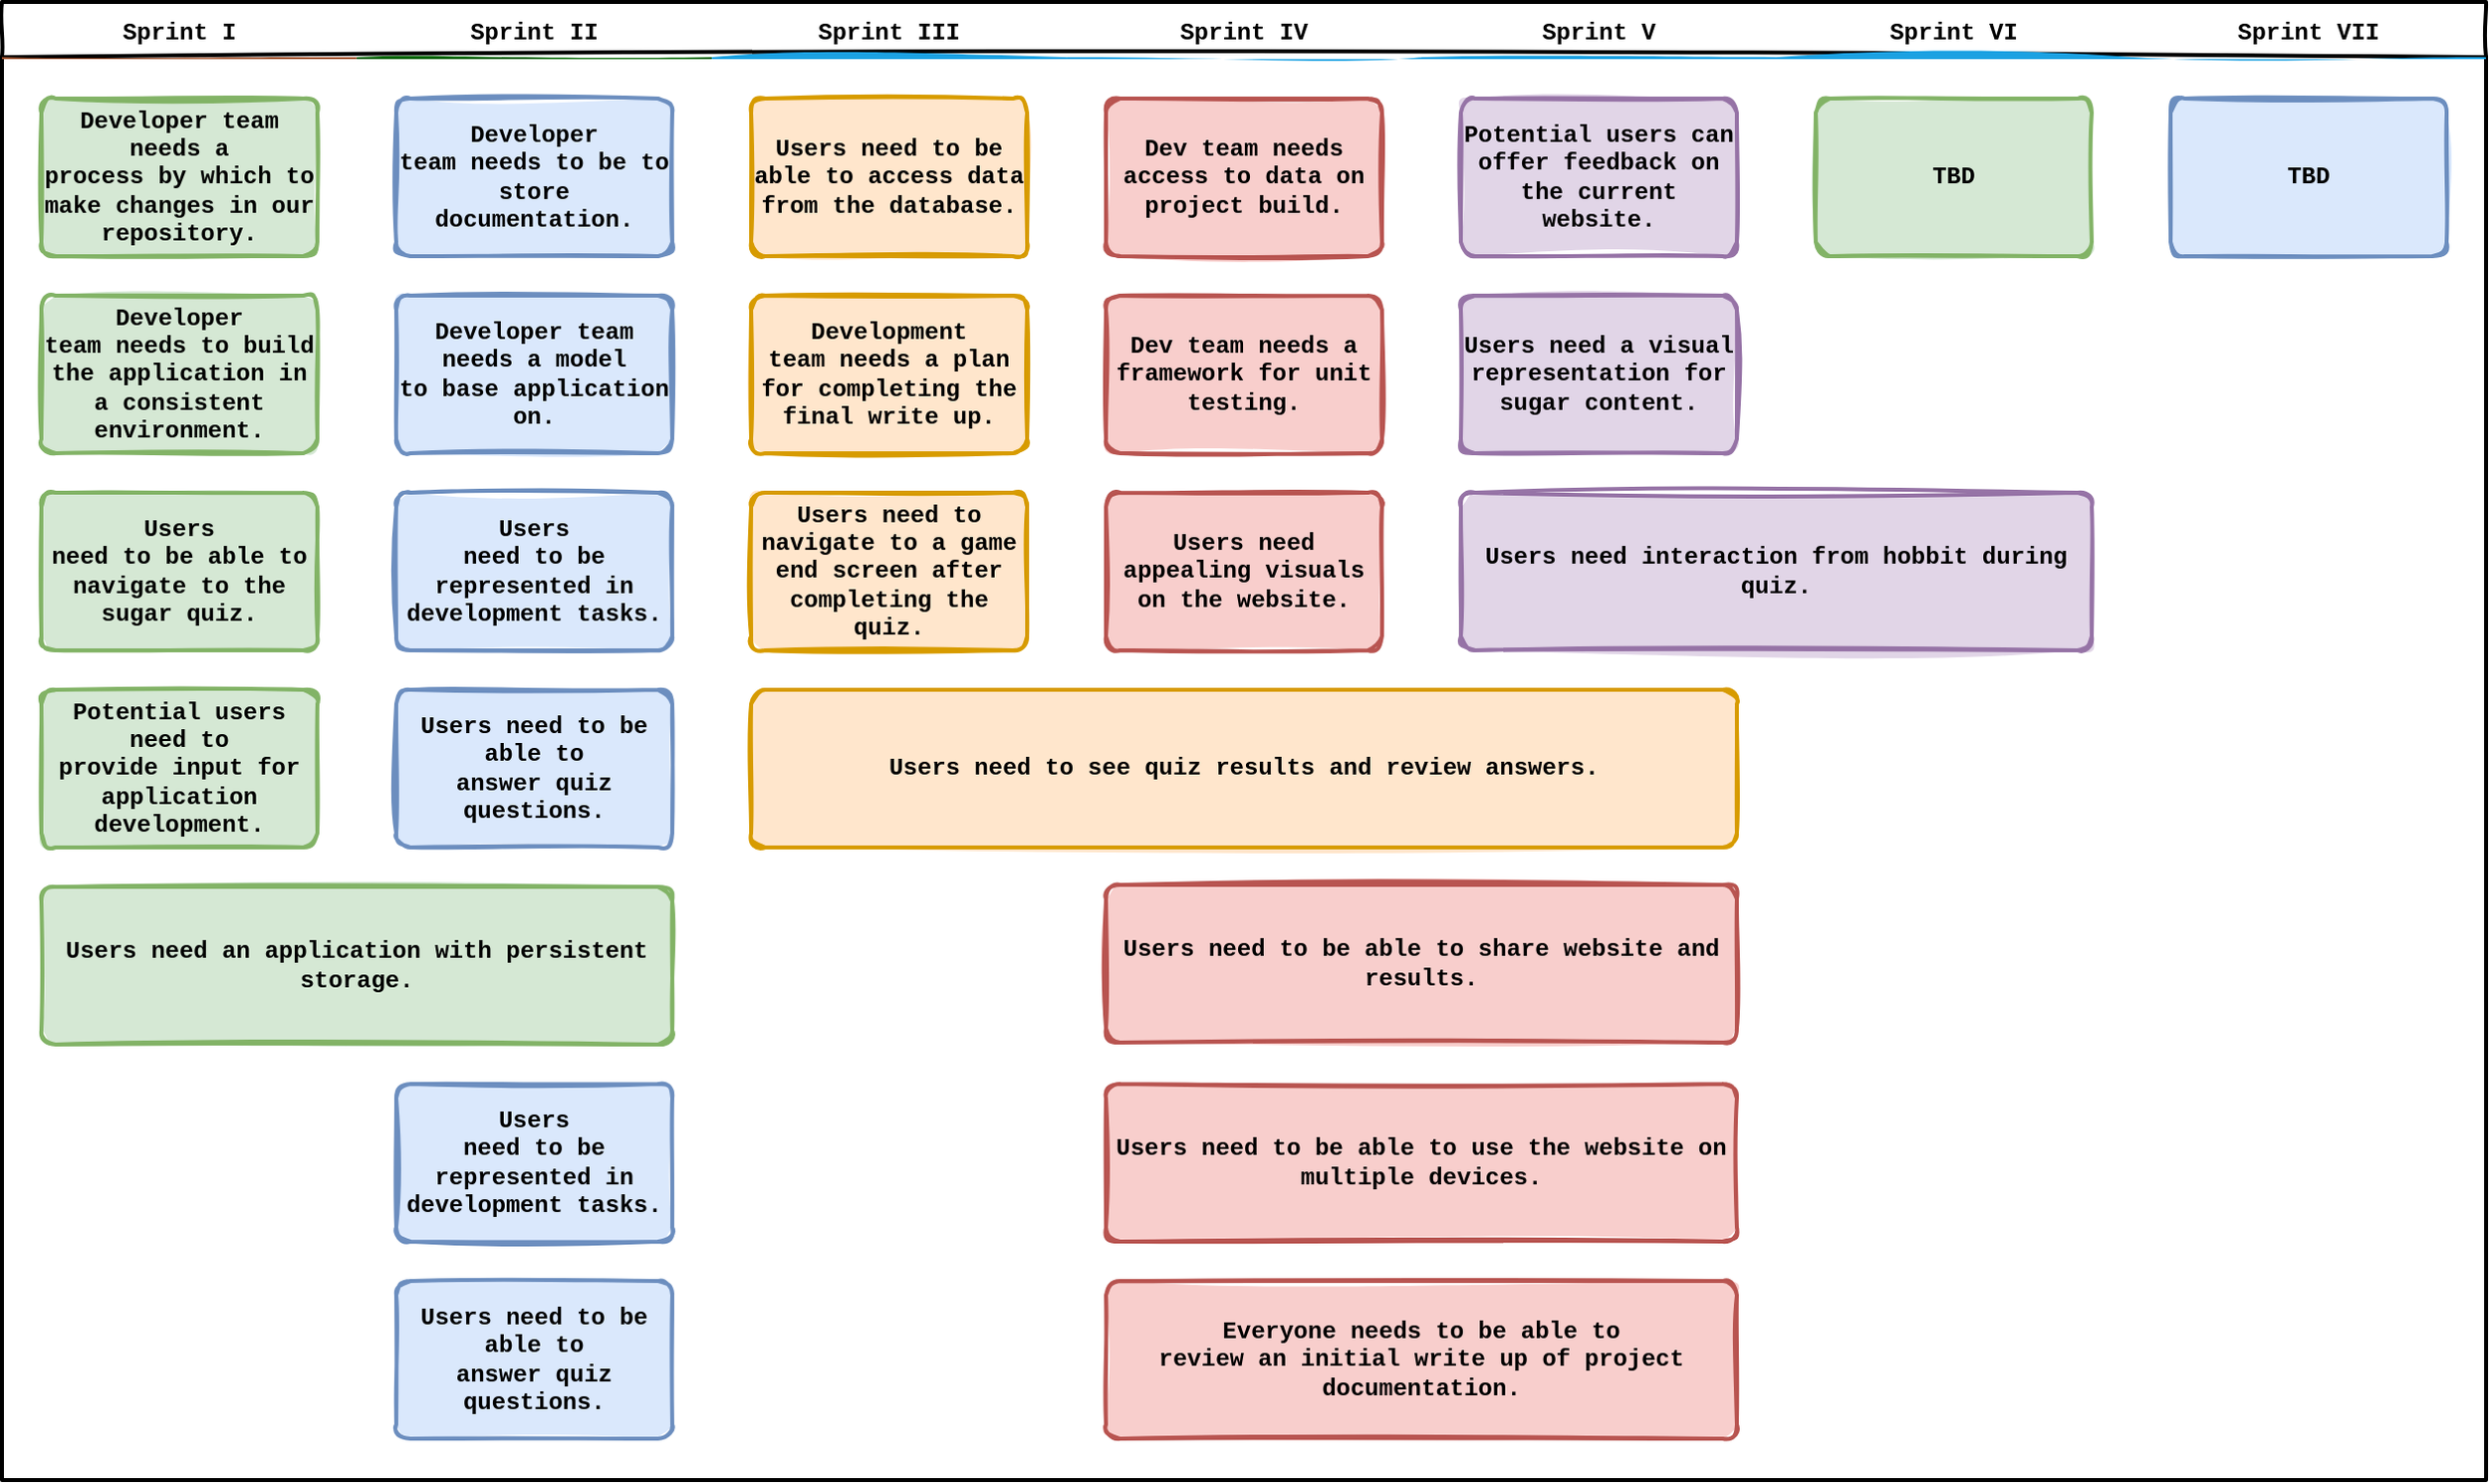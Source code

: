 <mxfile version="14.6.6" type="device"><diagram id="wFE0QG_FPsp0jaGvCLVb" name="Page-1"><mxGraphModel dx="1243" dy="850" grid="1" gridSize="10" guides="1" tooltips="1" connect="1" arrows="1" fold="1" page="1" pageScale="1" pageWidth="850" pageHeight="1100" math="0" shadow="0"><root><mxCell id="0"/><mxCell id="1" parent="0"/><mxCell id="_5mSTuPxr-ZiKRkBDSY7-1" value="" style="swimlane;fontStyle=2;childLayout=stackLayout;horizontal=1;startSize=28;horizontalStack=1;resizeParent=1;resizeParentMax=0;resizeLast=0;collapsible=0;marginBottom=0;swimlaneFillColor=none;fontFamily=Permanent Marker;fontSize=16;points=[];verticalAlign=top;stackBorder=0;resizable=1;strokeWidth=2;sketch=1;disableMultiStroke=1;" parent="1" vertex="1"><mxGeometry x="160" y="80" width="1260" height="750" as="geometry"/></mxCell><object label="Sprint I" status="New" id="_5mSTuPxr-ZiKRkBDSY7-2"><mxCell style="swimlane;strokeWidth=2;fontFamily=Courier New;html=0;startSize=1;verticalAlign=bottom;spacingBottom=5;points=[];childLayout=stackLayout;stackBorder=20;stackSpacing=20;resizeLast=0;resizeParent=1;horizontalStack=0;collapsible=0;sketch=1;strokeColor=none;fillStyle=solid;fillColor=#A0522D;" parent="_5mSTuPxr-ZiKRkBDSY7-1" vertex="1"><mxGeometry y="28" width="180" height="722" as="geometry"/></mxCell></object><object label="&lt;font style=&quot;font-size: 12px&quot;&gt;&lt;span&gt;Developer team needs a&lt;br&gt;     process by which to make changes in our repository.&lt;br&gt;&lt;/span&gt;&lt;/font&gt;" placeholders="1" id="_5mSTuPxr-ZiKRkBDSY7-3"><mxCell style="whiteSpace=wrap;html=1;strokeWidth=2;fillColor=#d5e8d4;fontStyle=1;spacingTop=0;rounded=1;arcSize=9;points=[];sketch=1;fontFamily=Courier New;hachureGap=8;fillWeight=1;strokeColor=#82b366;fillStyle=solid;" parent="_5mSTuPxr-ZiKRkBDSY7-2" vertex="1"><mxGeometry x="20" y="21" width="140" height="80" as="geometry"/></mxCell></object><object label="Developer&lt;br&gt;team needs to build the application in a consistent environment." placeholders="1" id="_5mSTuPxr-ZiKRkBDSY7-4"><mxCell style="whiteSpace=wrap;html=1;strokeWidth=2;fillColor=#d5e8d4;fontStyle=1;spacingTop=0;rounded=1;arcSize=9;points=[];sketch=1;fontFamily=Courier New;hachureGap=8;fillWeight=1;strokeColor=#82b366;fillStyle=solid;" parent="_5mSTuPxr-ZiKRkBDSY7-2" vertex="1"><mxGeometry x="20" y="121" width="140" height="80" as="geometry"/></mxCell></object><object label="Users&lt;br&gt;need to be able to navigate to the sugar quiz." placeholders="1" id="_5mSTuPxr-ZiKRkBDSY7-5"><mxCell style="whiteSpace=wrap;html=1;strokeWidth=2;fillColor=#d5e8d4;fontStyle=1;spacingTop=0;rounded=1;arcSize=9;points=[];sketch=1;fontFamily=Courier New;hachureGap=8;fillWeight=1;strokeColor=#82b366;fillStyle=solid;" parent="_5mSTuPxr-ZiKRkBDSY7-2" vertex="1"><mxGeometry x="20" y="221" width="140" height="80" as="geometry"/></mxCell></object><object label="&lt;span&gt;Potential users need to&lt;br&gt;     provide input for application development.&lt;br&gt;&lt;/span&gt;" placeholders="1" id="hzokEQ0apqbDC5ZF1zKa-46"><mxCell style="whiteSpace=wrap;html=1;strokeWidth=2;fillColor=#d5e8d4;fontStyle=1;spacingTop=0;rounded=1;arcSize=9;points=[];sketch=1;fontFamily=Courier New;hachureGap=8;fillWeight=1;strokeColor=#82b366;fillStyle=solid;" parent="_5mSTuPxr-ZiKRkBDSY7-2" vertex="1"><mxGeometry x="20" y="321" width="140" height="80" as="geometry"/></mxCell></object><object label="Sprint II" status="In progress" id="_5mSTuPxr-ZiKRkBDSY7-6"><mxCell style="swimlane;strokeWidth=2;fontFamily=Courier New;html=0;startSize=1;verticalAlign=bottom;spacingBottom=5;points=[];childLayout=stackLayout;stackBorder=20;stackSpacing=20;resizeLast=0;resizeParent=1;horizontalStack=0;collapsible=0;sketch=1;strokeColor=none;fillStyle=solid;fillColor=#006600;" parent="_5mSTuPxr-ZiKRkBDSY7-1" vertex="1"><mxGeometry x="180" y="28" width="180" height="722" as="geometry"/></mxCell></object><object label="&lt;font style=&quot;font-size: 12px&quot;&gt;Developer&lt;br/&gt;team needs to be to store documentation.&lt;br&gt;&lt;/font&gt;" placeholders="1" id="_5mSTuPxr-ZiKRkBDSY7-7"><mxCell style="whiteSpace=wrap;html=1;strokeWidth=2;fillColor=#dae8fc;fontStyle=1;spacingTop=0;rounded=1;arcSize=9;points=[];sketch=1;fontFamily=Courier New;hachureGap=8;fillWeight=1;strokeColor=#6c8ebf;align=center;fillStyle=solid;" parent="_5mSTuPxr-ZiKRkBDSY7-6" vertex="1"><mxGeometry x="20" y="21" width="140" height="80" as="geometry"/></mxCell></object><object label="&lt;font&gt;&lt;span&gt;&lt;font style=&quot;font-size: 12px&quot;&gt;Developer team needs a model&lt;br&gt;     to base application on.&lt;br&gt;&lt;/font&gt;&lt;/span&gt;&lt;/font&gt;" placeholders="1" id="i4JEPYIXqA7OoXjIHl6u-21"><mxCell style="whiteSpace=wrap;html=1;strokeWidth=2;fillColor=#dae8fc;fontStyle=1;spacingTop=0;rounded=1;arcSize=9;points=[];sketch=1;fontFamily=Courier New;hachureGap=8;fillWeight=1;strokeColor=#6c8ebf;align=center;fillStyle=solid;" vertex="1" parent="_5mSTuPxr-ZiKRkBDSY7-6"><mxGeometry x="20" y="121" width="140" height="80" as="geometry"/></mxCell></object><object label="&lt;font style=&quot;font-size: 12px&quot;&gt;Users&lt;br/&gt;need to be represented in development tasks.&lt;br&gt;&lt;/font&gt;" placeholders="1" id="i4JEPYIXqA7OoXjIHl6u-20"><mxCell style="whiteSpace=wrap;html=1;strokeWidth=2;fillColor=#dae8fc;fontStyle=1;spacingTop=0;rounded=1;arcSize=9;points=[];sketch=1;fontFamily=Courier New;hachureGap=8;fillWeight=1;strokeColor=#6c8ebf;align=center;fillStyle=solid;" vertex="1" parent="_5mSTuPxr-ZiKRkBDSY7-6"><mxGeometry x="20" y="221" width="140" height="80" as="geometry"/></mxCell></object><object label="&lt;font&gt;&lt;span&gt;&lt;font style=&quot;font-size: 12px&quot;&gt;Users need to be able to&lt;br&gt;     answer quiz questions.&lt;br&gt;&lt;/font&gt;&lt;/span&gt;&lt;/font&gt;" placeholders="1" id="i4JEPYIXqA7OoXjIHl6u-19"><mxCell style="whiteSpace=wrap;html=1;strokeWidth=2;fillColor=#dae8fc;fontStyle=1;spacingTop=0;rounded=1;arcSize=9;points=[];sketch=1;fontFamily=Courier New;hachureGap=8;fillWeight=1;strokeColor=#6c8ebf;align=center;fillStyle=solid;" vertex="1" parent="_5mSTuPxr-ZiKRkBDSY7-6"><mxGeometry x="20" y="321" width="140" height="80" as="geometry"/></mxCell></object><object label="&lt;font&gt;&lt;span&gt;&lt;font style=&quot;font-size: 12px&quot;&gt;Developer team needs a model&lt;br&gt;     to base application on.&lt;br&gt;&lt;/font&gt;&lt;/span&gt;&lt;/font&gt;" placeholders="1" id="hzokEQ0apqbDC5ZF1zKa-50"><mxCell style="whiteSpace=wrap;html=1;strokeWidth=2;fontStyle=1;spacingTop=0;rounded=1;arcSize=9;points=[];sketch=1;fontFamily=Courier New;hachureGap=8;fillWeight=1;align=center;fillColor=none;strokeColor=none;noLabel=1;fontColor=none;" parent="_5mSTuPxr-ZiKRkBDSY7-6" vertex="1"><mxGeometry x="20" y="421" width="140" height="80" as="geometry"/></mxCell></object><object label="&lt;font style=&quot;font-size: 12px&quot;&gt;Users&lt;br/&gt;need to be represented in development tasks.&lt;br&gt;&lt;/font&gt;" placeholders="1" id="hzokEQ0apqbDC5ZF1zKa-51"><mxCell style="whiteSpace=wrap;html=1;strokeWidth=2;fontStyle=1;spacingTop=0;rounded=1;arcSize=9;points=[];sketch=1;fontFamily=Courier New;hachureGap=8;fillWeight=1;strokeColor=#6c8ebf;align=center;fillStyle=solid;fillColor=#dae8fc;" parent="_5mSTuPxr-ZiKRkBDSY7-6" vertex="1"><mxGeometry x="20" y="521" width="140" height="80" as="geometry"/></mxCell></object><object label="&lt;font&gt;&lt;span&gt;&lt;font style=&quot;font-size: 12px&quot;&gt;Users need to be able to&lt;br&gt;     answer quiz questions.&lt;br&gt;&lt;/font&gt;&lt;/span&gt;&lt;/font&gt;" placeholders="1" id="hzokEQ0apqbDC5ZF1zKa-52"><mxCell style="whiteSpace=wrap;html=1;strokeWidth=2;fontStyle=1;spacingTop=0;rounded=1;arcSize=9;points=[];sketch=1;fontFamily=Courier New;hachureGap=8;fillWeight=1;strokeColor=#6c8ebf;align=center;fillStyle=solid;fillColor=#dae8fc;" parent="_5mSTuPxr-ZiKRkBDSY7-6" vertex="1"><mxGeometry x="20" y="621" width="140" height="80" as="geometry"/></mxCell></object><object label="Sprint III" status="Completed" id="_5mSTuPxr-ZiKRkBDSY7-9"><mxCell style="swimlane;strokeWidth=2;fontFamily=Courier New;html=0;startSize=1;verticalAlign=bottom;spacingBottom=5;points=[];childLayout=stackLayout;stackBorder=20;stackSpacing=20;resizeLast=0;resizeParent=1;horizontalStack=0;collapsible=0;sketch=1;strokeColor=none;fillStyle=solid;fillColor=#1BA1E2;" parent="_5mSTuPxr-ZiKRkBDSY7-1" vertex="1"><mxGeometry x="360" y="28" width="180" height="722" as="geometry"/></mxCell></object><object label="Users&amp;nbsp;need to be able to access data from the database." placeholders="1" id="_5mSTuPxr-ZiKRkBDSY7-10"><mxCell style="whiteSpace=wrap;html=1;strokeWidth=2;fillColor=#ffe6cc;fontStyle=1;spacingTop=0;rounded=1;arcSize=9;points=[];sketch=1;fontFamily=Courier New;hachureGap=8;fillWeight=1;strokeColor=#d79b00;fillStyle=solid;" parent="_5mSTuPxr-ZiKRkBDSY7-9" vertex="1"><mxGeometry x="20" y="21" width="140" height="80" as="geometry"/></mxCell></object><object label="Development&lt;br/&gt;team needs a plan for completing the final write up." placeholders="1" id="hzokEQ0apqbDC5ZF1zKa-53"><mxCell style="whiteSpace=wrap;html=1;strokeWidth=2;fillColor=#ffe6cc;fontStyle=1;spacingTop=0;rounded=1;arcSize=9;points=[];sketch=1;fontFamily=Courier New;hachureGap=8;fillWeight=1;strokeColor=#d79b00;fillStyle=solid;" parent="_5mSTuPxr-ZiKRkBDSY7-9" vertex="1"><mxGeometry x="20" y="121" width="140" height="80" as="geometry"/></mxCell></object><object label="Users&amp;nbsp;need to navigate to a game end screen after completing the quiz." placeholders="1" id="hzokEQ0apqbDC5ZF1zKa-55"><mxCell style="whiteSpace=wrap;html=1;strokeWidth=2;fillColor=#ffe6cc;fontStyle=1;spacingTop=0;rounded=1;arcSize=9;points=[];sketch=1;fontFamily=Courier New;hachureGap=8;fillWeight=1;strokeColor=#d79b00;fillStyle=solid;" parent="_5mSTuPxr-ZiKRkBDSY7-9" vertex="1"><mxGeometry x="20" y="221" width="140" height="80" as="geometry"/></mxCell></object><object label="Sprint IV" status="Completed" id="hzokEQ0apqbDC5ZF1zKa-7"><mxCell style="swimlane;strokeWidth=2;fontFamily=Courier New;html=0;startSize=1;verticalAlign=bottom;spacingBottom=5;points=[];childLayout=stackLayout;stackBorder=20;stackSpacing=20;resizeLast=0;resizeParent=1;horizontalStack=0;collapsible=0;sketch=1;strokeColor=none;fillStyle=solid;fillColor=#1BA1E2;" parent="_5mSTuPxr-ZiKRkBDSY7-1" vertex="1"><mxGeometry x="540" y="28" width="180" height="722" as="geometry"/></mxCell></object><object label="Dev&amp;nbsp;team needs access to data on project build." placeholders="1" id="hzokEQ0apqbDC5ZF1zKa-8"><mxCell style="whiteSpace=wrap;html=1;strokeWidth=2;fillColor=#f8cecc;fontStyle=1;spacingTop=0;rounded=1;arcSize=9;points=[];sketch=1;fontFamily=Courier New;hachureGap=8;fillWeight=1;strokeColor=#b85450;fillStyle=solid;" parent="hzokEQ0apqbDC5ZF1zKa-7" vertex="1"><mxGeometry x="20" y="21" width="140" height="80" as="geometry"/></mxCell></object><object label="Dev&amp;nbsp;team needs a framework for unit testing." placeholders="1" id="i4JEPYIXqA7OoXjIHl6u-1"><mxCell style="whiteSpace=wrap;html=1;strokeWidth=2;fillColor=#f8cecc;fontStyle=1;spacingTop=0;rounded=1;arcSize=9;points=[];sketch=1;fontFamily=Courier New;hachureGap=8;fillWeight=1;strokeColor=#b85450;fillStyle=solid;" vertex="1" parent="hzokEQ0apqbDC5ZF1zKa-7"><mxGeometry x="20" y="121" width="140" height="80" as="geometry"/></mxCell></object><object label="Users need appealing visuals on the website." placeholders="1" id="i4JEPYIXqA7OoXjIHl6u-2"><mxCell style="whiteSpace=wrap;html=1;strokeWidth=2;fillColor=#f8cecc;fontStyle=1;spacingTop=0;rounded=1;arcSize=9;points=[];sketch=1;fontFamily=Courier New;hachureGap=8;fillWeight=1;strokeColor=#b85450;fillStyle=solid;" vertex="1" parent="hzokEQ0apqbDC5ZF1zKa-7"><mxGeometry x="20" y="221" width="140" height="80" as="geometry"/></mxCell></object><object label="Users&lt;br&gt;need to be able to share website and results." placeholders="1" id="i4JEPYIXqA7OoXjIHl6u-12"><mxCell style="whiteSpace=wrap;html=1;strokeWidth=2;fontStyle=1;spacingTop=0;rounded=1;arcSize=9;points=[];sketch=1;fontFamily=Courier New;hachureGap=8;fillWeight=1;fillColor=none;strokeColor=none;noLabel=1;fontColor=none;" vertex="1" parent="hzokEQ0apqbDC5ZF1zKa-7"><mxGeometry x="20" y="321" width="140" height="80" as="geometry"/></mxCell></object><object label="Sprint V" status="Completed" id="hzokEQ0apqbDC5ZF1zKa-14"><mxCell style="swimlane;strokeWidth=2;fontFamily=Courier New;html=0;startSize=1;verticalAlign=bottom;spacingBottom=5;points=[];childLayout=stackLayout;stackBorder=20;stackSpacing=20;resizeLast=0;resizeParent=1;horizontalStack=0;collapsible=0;sketch=1;strokeColor=none;fillStyle=solid;fillColor=#1BA1E2;" parent="_5mSTuPxr-ZiKRkBDSY7-1" vertex="1"><mxGeometry x="720" y="28" width="180" height="722" as="geometry"/></mxCell></object><object label="Potential users can offer feedback on the current website." placeholders="1" id="hzokEQ0apqbDC5ZF1zKa-15"><mxCell style="whiteSpace=wrap;html=1;strokeWidth=2;fillColor=#e1d5e7;fontStyle=1;spacingTop=0;rounded=1;arcSize=9;points=[];sketch=1;fontFamily=Courier New;hachureGap=8;fillWeight=1;strokeColor=#9673a6;fillStyle=solid;" parent="hzokEQ0apqbDC5ZF1zKa-14" vertex="1"><mxGeometry x="20" y="21" width="140" height="80" as="geometry"/></mxCell></object><object label="Users need a visual representation for sugar content." placeholders="1" id="i4JEPYIXqA7OoXjIHl6u-17"><mxCell style="whiteSpace=wrap;html=1;strokeWidth=2;fillColor=#e1d5e7;fontStyle=1;spacingTop=0;rounded=1;arcSize=9;points=[];sketch=1;fontFamily=Courier New;hachureGap=8;fillWeight=1;strokeColor=#9673a6;fillStyle=solid;" vertex="1" parent="hzokEQ0apqbDC5ZF1zKa-14"><mxGeometry x="20" y="121" width="140" height="80" as="geometry"/></mxCell></object><object label="Sprint VI" status="Completed" id="hzokEQ0apqbDC5ZF1zKa-21"><mxCell style="swimlane;strokeWidth=2;fontFamily=Courier New;html=0;startSize=1;verticalAlign=bottom;spacingBottom=5;points=[];childLayout=stackLayout;stackBorder=20;stackSpacing=20;resizeLast=0;resizeParent=1;horizontalStack=0;collapsible=0;sketch=1;strokeColor=none;fillStyle=solid;fillColor=#1BA1E2;" parent="_5mSTuPxr-ZiKRkBDSY7-1" vertex="1"><mxGeometry x="900" y="28" width="180" height="722" as="geometry"/></mxCell></object><object label="TBD" placeholders="1" id="hzokEQ0apqbDC5ZF1zKa-22"><mxCell style="whiteSpace=wrap;html=1;strokeWidth=2;fillColor=#d5e8d4;fontStyle=1;spacingTop=0;rounded=1;arcSize=9;points=[];sketch=1;fontFamily=Courier New;hachureGap=8;fillWeight=1;strokeColor=#82b366;fillStyle=solid;" parent="hzokEQ0apqbDC5ZF1zKa-21" vertex="1"><mxGeometry x="20" y="21" width="140" height="80" as="geometry"/></mxCell></object><object label="Sprint VII" status="Completed" id="hzokEQ0apqbDC5ZF1zKa-28"><mxCell style="swimlane;strokeWidth=2;fontFamily=Courier New;html=0;startSize=1;verticalAlign=bottom;spacingBottom=5;points=[];childLayout=stackLayout;stackBorder=20;stackSpacing=20;resizeLast=0;resizeParent=1;horizontalStack=0;collapsible=0;sketch=1;strokeColor=none;fillStyle=solid;fillColor=#1BA1E2;" parent="_5mSTuPxr-ZiKRkBDSY7-1" vertex="1"><mxGeometry x="1080" y="28" width="180" height="722" as="geometry"/></mxCell></object><object label="TBD" placeholders="1" id="hzokEQ0apqbDC5ZF1zKa-29"><mxCell style="whiteSpace=wrap;html=1;strokeWidth=2;fillColor=#dae8fc;fontStyle=1;spacingTop=0;rounded=1;arcSize=9;points=[];sketch=1;fontFamily=Courier New;hachureGap=8;fillWeight=1;strokeColor=#6c8ebf;fillStyle=solid;" parent="hzokEQ0apqbDC5ZF1zKa-28" vertex="1"><mxGeometry x="20" y="21" width="140" height="80" as="geometry"/></mxCell></object><object label="Users&amp;nbsp;need to see quiz results and review answers." placeholders="1" id="i4JEPYIXqA7OoXjIHl6u-14"><mxCell style="whiteSpace=wrap;html=1;strokeWidth=2;fillColor=#ffe6cc;fontStyle=1;spacingTop=0;rounded=1;arcSize=9;points=[];sketch=1;fontFamily=Courier New;hachureGap=8;fillWeight=1;strokeColor=#d79b00;fillStyle=solid;" vertex="1" parent="1"><mxGeometry x="540" y="429" width="500" height="80" as="geometry"/></mxCell></object><object label="&lt;span&gt;Everyone needs to be able to&lt;br&gt;     review an initial write up of project documentation.&lt;br&gt;&lt;/span&gt;" placeholders="1" id="i4JEPYIXqA7OoXjIHl6u-16"><mxCell style="whiteSpace=wrap;html=1;strokeWidth=2;fillColor=#f8cecc;fontStyle=1;spacingTop=0;rounded=1;arcSize=9;points=[];sketch=1;fontFamily=Courier New;hachureGap=8;fillWeight=1;strokeColor=#b85450;fillStyle=solid;" vertex="1" parent="1"><mxGeometry x="720" y="729" width="320" height="80" as="geometry"/></mxCell></object><object label="&lt;span&gt;Users&amp;nbsp;&lt;/span&gt;&lt;span&gt;need to be able to use the website on multiple devices.&lt;/span&gt;" placeholders="1" id="i4JEPYIXqA7OoXjIHl6u-15"><mxCell style="whiteSpace=wrap;html=1;strokeWidth=2;fillColor=#f8cecc;fontStyle=1;spacingTop=0;rounded=1;arcSize=9;points=[];sketch=1;fontFamily=Courier New;hachureGap=8;fillWeight=1;strokeColor=#b85450;fillStyle=solid;" vertex="1" parent="1"><mxGeometry x="720" y="629" width="320" height="80" as="geometry"/></mxCell></object><object label="Users&amp;nbsp;need to be able to share website and results." placeholders="1" id="i4JEPYIXqA7OoXjIHl6u-13"><mxCell style="whiteSpace=wrap;html=1;strokeWidth=2;fillColor=#f8cecc;fontStyle=1;spacingTop=0;rounded=1;arcSize=9;points=[];sketch=1;fontFamily=Courier New;hachureGap=8;fillWeight=1;strokeColor=#b85450;fillStyle=solid;" vertex="1" parent="1"><mxGeometry x="720" y="528" width="320" height="80" as="geometry"/></mxCell></object><object label="Users need interaction from hobbit during quiz." placeholders="1" id="i4JEPYIXqA7OoXjIHl6u-18"><mxCell style="whiteSpace=wrap;html=1;strokeWidth=2;fillColor=#e1d5e7;fontStyle=1;spacingTop=0;rounded=1;arcSize=9;points=[];sketch=1;fontFamily=Courier New;hachureGap=8;fillWeight=1;strokeColor=#9673a6;fillStyle=solid;" vertex="1" parent="1"><mxGeometry x="900" y="329" width="320" height="80" as="geometry"/></mxCell></object><object label="Users&amp;nbsp;need an application with persistent storage." placeholders="1" id="i4JEPYIXqA7OoXjIHl6u-22"><mxCell style="whiteSpace=wrap;html=1;strokeWidth=2;fillColor=#d5e8d4;fontStyle=1;spacingTop=0;rounded=1;arcSize=9;points=[];sketch=1;fontFamily=Courier New;hachureGap=8;fillWeight=1;strokeColor=#82b366;fillStyle=solid;" vertex="1" parent="1"><mxGeometry x="180" y="529" width="320" height="80" as="geometry"/></mxCell></object></root></mxGraphModel></diagram></mxfile>
